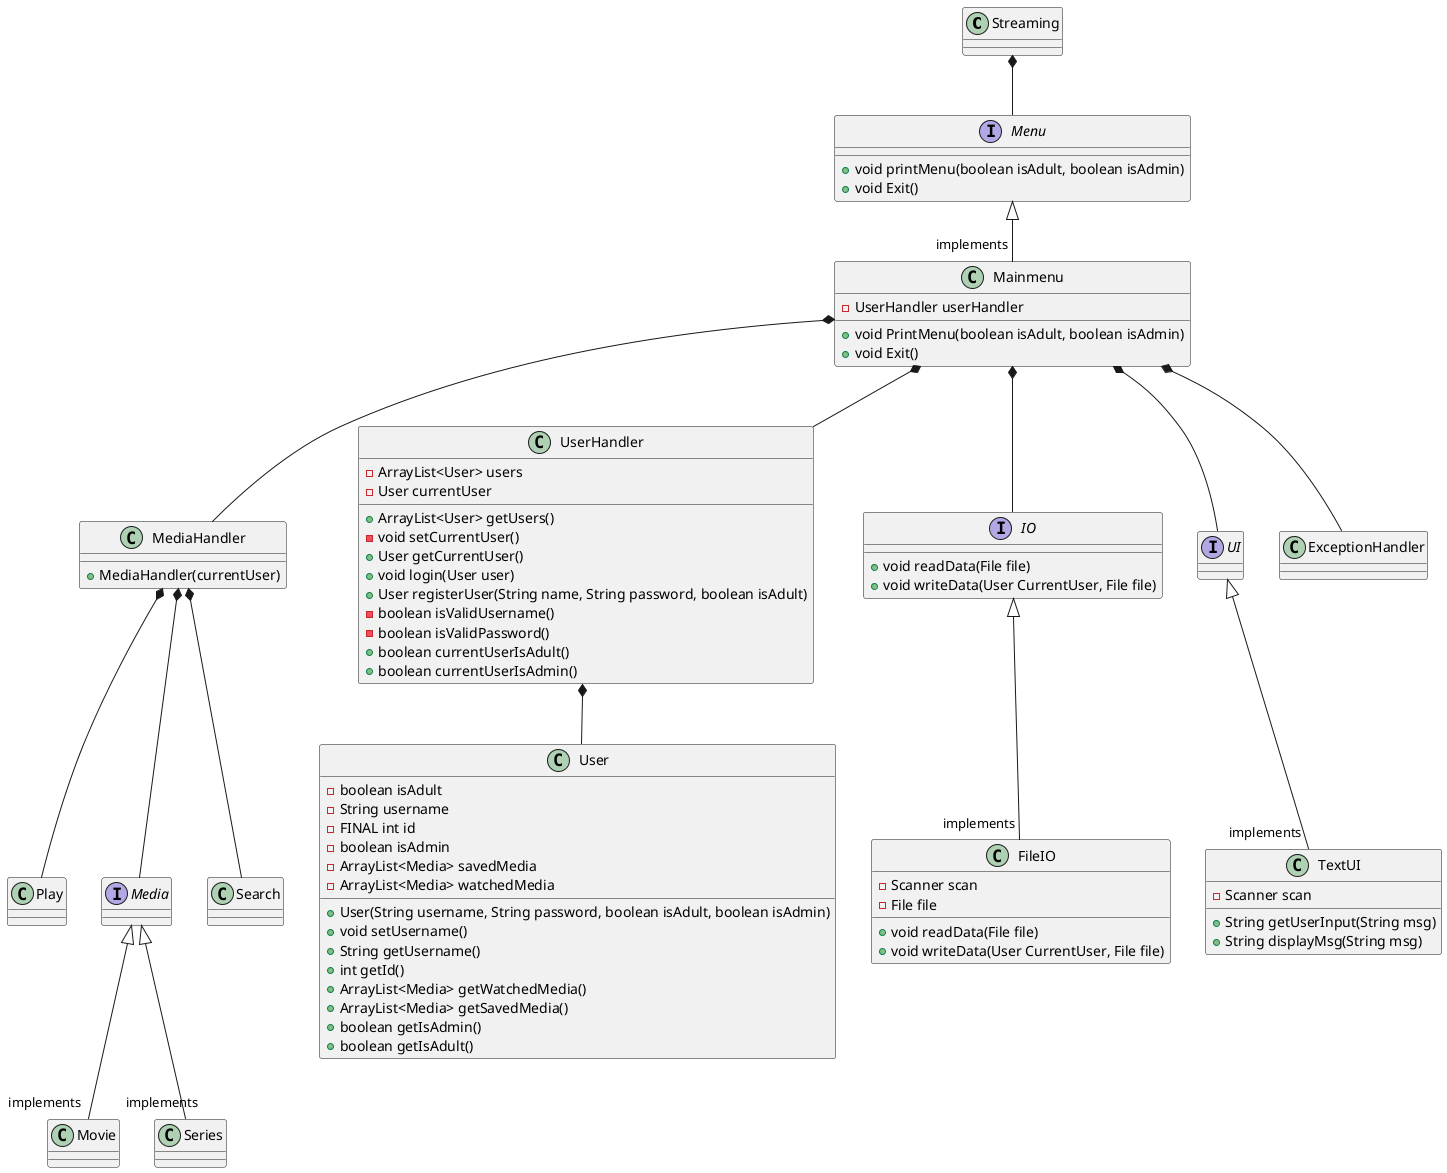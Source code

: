 @startuml
'https://plantuml.com/class-diagram

class Streaming
interface Menu
class Mainmenu
class MediaHandler
class Play
interface Media
class Search
class Movie
class Series
class UserHandler
class FileIO
interface IO
interface UI
class TextUI
class ExceptionHandler
class User

Streaming *-- Menu

Menu <|-- "implements" Mainmenu
Mainmenu *-- UserHandler
UserHandler *-- User
Mainmenu *-- MediaHandler
MediaHandler *-- Play
MediaHandler *-- Search
MediaHandler *-- Media
Media <|-- "implements" Movie
Media <|-- "implements" Series

IO <|-- "implements" FileIO
UI <|-- "implements" TextUI
Mainmenu *-- ExceptionHandler
Mainmenu *-- IO
Mainmenu *-- UI

UserHandler : + ArrayList<User> getUsers()
UserHandler : - void setCurrentUser()
UserHandler : + User getCurrentUser()
UserHandler : - ArrayList<User> users
UserHandler : - User currentUser
UserHandler : + void login(User user)
UserHandler : + User registerUser(String name, String password, boolean isAdult)
UserHandler : - boolean isValidUsername()
UserHandler : - boolean isValidPassword()
UserHandler : + boolean currentUserIsAdult()
UserHandler : + boolean currentUserIsAdmin()

User : - boolean isAdult
User : - String username
User : - FINAL int id
User : - boolean isAdmin
User : - ArrayList<Media> savedMedia
User : - ArrayList<Media> watchedMedia
User : + User(String username, String password, boolean isAdult, boolean isAdmin)
User : + void setUsername()
User : + String getUsername()
User : + int getId()
User : + ArrayList<Media> getWatchedMedia()
User : + ArrayList<Media> getSavedMedia()
User : + boolean getIsAdmin()
User : + boolean getIsAdult()

MediaHandler : +MediaHandler(currentUser)


Menu : + void printMenu(boolean isAdult, boolean isAdmin)
Menu : + void Exit()

Mainmenu : -UserHandler userHandler
Mainmenu : + void PrintMenu(boolean isAdult, boolean isAdmin)
Mainmenu : + void Exit()

TextUI : - Scanner scan
TextUI : + String getUserInput(String msg)
TextUI : + String displayMsg(String msg)

IO : + void readData(File file)
IO : + void writeData(User CurrentUser, File file)

FileIO : - Scanner scan
FileIO : - File file
FileIO : + void readData(File file)
FileIO : + void writeData(User CurrentUser, File file)


@enduml